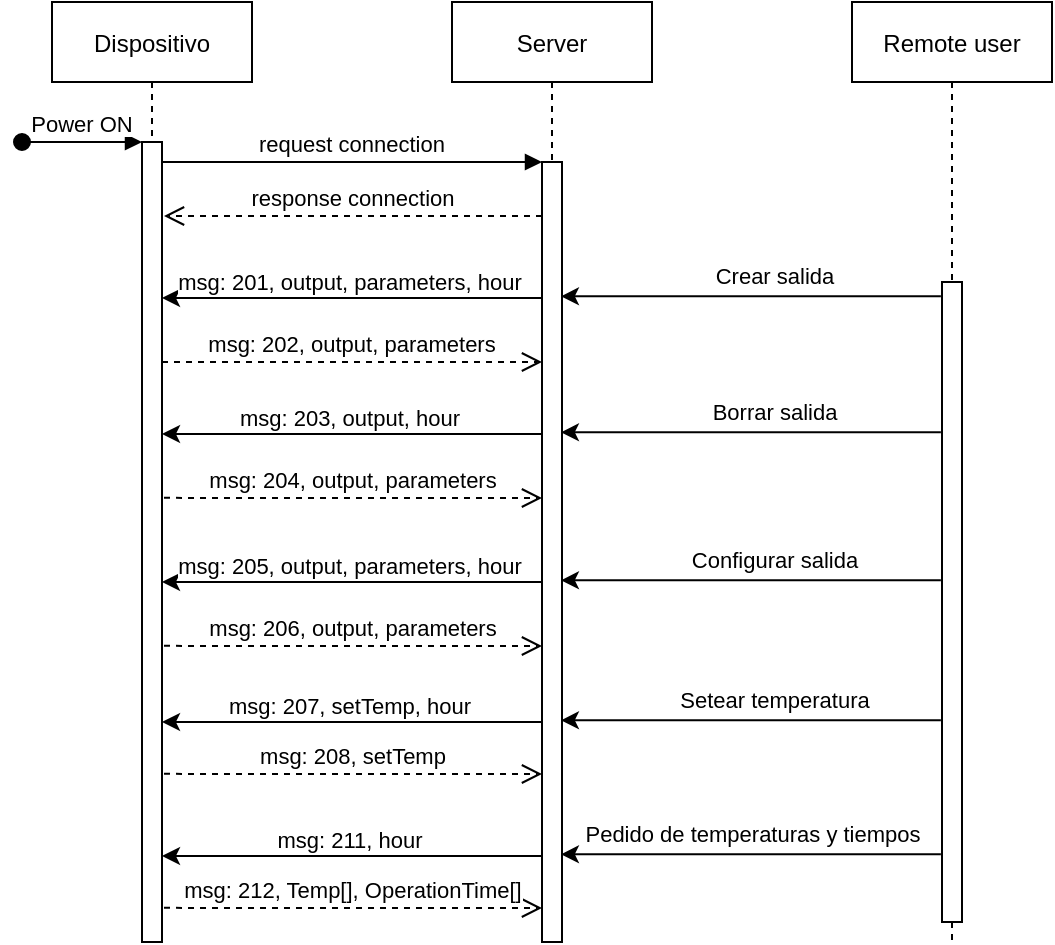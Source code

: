 <mxfile version="13.4.2" type="device"><diagram id="kgpKYQtTHZ0yAKxKKP6v" name="Page-1"><mxGraphModel dx="1422" dy="762" grid="1" gridSize="10" guides="1" tooltips="1" connect="1" arrows="1" fold="1" page="1" pageScale="1" pageWidth="850" pageHeight="1100" math="0" shadow="0"><root><mxCell id="0"/><mxCell id="1" parent="0"/><mxCell id="3nuBFxr9cyL0pnOWT2aG-1" value="Dispositivo" style="shape=umlLifeline;perimeter=lifelinePerimeter;container=1;collapsible=0;recursiveResize=0;rounded=0;shadow=0;strokeWidth=1;" parent="1" vertex="1"><mxGeometry x="120" y="80" width="100" height="470" as="geometry"/></mxCell><mxCell id="3nuBFxr9cyL0pnOWT2aG-2" value="" style="points=[];perimeter=orthogonalPerimeter;rounded=0;shadow=0;strokeWidth=1;gradientColor=#FFFFFF;" parent="3nuBFxr9cyL0pnOWT2aG-1" vertex="1"><mxGeometry x="45" y="70" width="10" height="400" as="geometry"/></mxCell><mxCell id="3nuBFxr9cyL0pnOWT2aG-3" value="Power ON" style="verticalAlign=bottom;startArrow=oval;endArrow=block;startSize=8;shadow=0;strokeWidth=1;" parent="3nuBFxr9cyL0pnOWT2aG-1" target="3nuBFxr9cyL0pnOWT2aG-2" edge="1"><mxGeometry relative="1" as="geometry"><mxPoint x="-15" y="70" as="sourcePoint"/></mxGeometry></mxCell><mxCell id="3nuBFxr9cyL0pnOWT2aG-5" value="Server" style="shape=umlLifeline;perimeter=lifelinePerimeter;container=1;collapsible=0;recursiveResize=0;rounded=0;shadow=0;strokeWidth=1;" parent="1" vertex="1"><mxGeometry x="320" y="80" width="100" height="470" as="geometry"/></mxCell><mxCell id="3nuBFxr9cyL0pnOWT2aG-6" value="" style="points=[];perimeter=orthogonalPerimeter;rounded=0;shadow=0;strokeWidth=1;" parent="3nuBFxr9cyL0pnOWT2aG-5" vertex="1"><mxGeometry x="45" y="80" width="10" height="390" as="geometry"/></mxCell><mxCell id="3nuBFxr9cyL0pnOWT2aG-7" value="response connection" style="verticalAlign=bottom;endArrow=open;dashed=1;endSize=8;shadow=0;strokeWidth=1;" parent="1" edge="1"><mxGeometry relative="1" as="geometry"><mxPoint x="176" y="187" as="targetPoint"/><mxPoint x="365" y="187" as="sourcePoint"/><Array as="points"><mxPoint x="241" y="187"/></Array></mxGeometry></mxCell><mxCell id="3nuBFxr9cyL0pnOWT2aG-8" value="request connection" style="verticalAlign=bottom;endArrow=block;entryX=0;entryY=0;shadow=0;strokeWidth=1;" parent="1" source="3nuBFxr9cyL0pnOWT2aG-2" target="3nuBFxr9cyL0pnOWT2aG-6" edge="1"><mxGeometry relative="1" as="geometry"><mxPoint x="275" y="160" as="sourcePoint"/></mxGeometry></mxCell><mxCell id="vPXkWtDfyZzsZLPDBPbb-1" value="Remote user" style="shape=umlLifeline;perimeter=lifelinePerimeter;container=1;collapsible=0;recursiveResize=0;rounded=0;shadow=0;strokeWidth=1;" vertex="1" parent="1"><mxGeometry x="520" y="80" width="100" height="470" as="geometry"/></mxCell><mxCell id="vPXkWtDfyZzsZLPDBPbb-2" value="" style="points=[];perimeter=orthogonalPerimeter;rounded=0;shadow=0;strokeWidth=1;" vertex="1" parent="vPXkWtDfyZzsZLPDBPbb-1"><mxGeometry x="45" y="140" width="10" height="320" as="geometry"/></mxCell><mxCell id="vPXkWtDfyZzsZLPDBPbb-3" value="" style="endArrow=classic;html=1;exitX=-0.056;exitY=0.001;exitDx=0;exitDy=0;exitPerimeter=0;entryX=0.944;entryY=0.251;entryDx=0;entryDy=0;entryPerimeter=0;" edge="1" parent="1"><mxGeometry width="50" height="50" relative="1" as="geometry"><mxPoint x="564.44" y="227.16" as="sourcePoint"/><mxPoint x="374.44" y="227.16" as="targetPoint"/><Array as="points"/></mxGeometry></mxCell><mxCell id="vPXkWtDfyZzsZLPDBPbb-4" value="Crear salida" style="edgeLabel;html=1;align=center;verticalAlign=middle;resizable=0;points=[];" vertex="1" connectable="0" parent="vPXkWtDfyZzsZLPDBPbb-3"><mxGeometry x="-0.122" y="1" relative="1" as="geometry"><mxPoint y="-11.16" as="offset"/></mxGeometry></mxCell><mxCell id="vPXkWtDfyZzsZLPDBPbb-5" value="" style="endArrow=classic;html=1;exitX=-0.056;exitY=0.001;exitDx=0;exitDy=0;exitPerimeter=0;entryX=0.944;entryY=0.251;entryDx=0;entryDy=0;entryPerimeter=0;" edge="1" parent="1"><mxGeometry width="50" height="50" relative="1" as="geometry"><mxPoint x="365.0" y="228.0" as="sourcePoint"/><mxPoint x="175.0" y="228.0" as="targetPoint"/><Array as="points"/></mxGeometry></mxCell><mxCell id="vPXkWtDfyZzsZLPDBPbb-7" value="msg: 201, output, parameters, hour&amp;nbsp;" style="edgeLabel;html=1;align=center;verticalAlign=middle;resizable=0;points=[];" vertex="1" connectable="0" parent="vPXkWtDfyZzsZLPDBPbb-5"><mxGeometry x="-0.158" y="-1" relative="1" as="geometry"><mxPoint x="-15" y="-7" as="offset"/></mxGeometry></mxCell><mxCell id="vPXkWtDfyZzsZLPDBPbb-8" value="msg: 202, output, parameters" style="verticalAlign=bottom;endArrow=open;dashed=1;endSize=8;shadow=0;strokeWidth=1;" edge="1" parent="1" source="3nuBFxr9cyL0pnOWT2aG-2"><mxGeometry relative="1" as="geometry"><mxPoint x="365" y="260" as="targetPoint"/><mxPoint x="180" y="260" as="sourcePoint"/><Array as="points"><mxPoint x="196" y="260"/><mxPoint x="241" y="260"/></Array></mxGeometry></mxCell><mxCell id="vPXkWtDfyZzsZLPDBPbb-9" value="" style="endArrow=classic;html=1;exitX=-0.056;exitY=0.001;exitDx=0;exitDy=0;exitPerimeter=0;entryX=0.944;entryY=0.251;entryDx=0;entryDy=0;entryPerimeter=0;" edge="1" parent="1"><mxGeometry width="50" height="50" relative="1" as="geometry"><mxPoint x="564.44" y="369.16" as="sourcePoint"/><mxPoint x="374.44" y="369.16" as="targetPoint"/><Array as="points"/></mxGeometry></mxCell><mxCell id="vPXkWtDfyZzsZLPDBPbb-10" value="Configurar salida" style="edgeLabel;html=1;align=center;verticalAlign=middle;resizable=0;points=[];" vertex="1" connectable="0" parent="vPXkWtDfyZzsZLPDBPbb-9"><mxGeometry x="-0.122" y="1" relative="1" as="geometry"><mxPoint y="-11.16" as="offset"/></mxGeometry></mxCell><mxCell id="vPXkWtDfyZzsZLPDBPbb-11" value="" style="endArrow=classic;html=1;exitX=-0.056;exitY=0.001;exitDx=0;exitDy=0;exitPerimeter=0;entryX=0.944;entryY=0.251;entryDx=0;entryDy=0;entryPerimeter=0;" edge="1" parent="1"><mxGeometry width="50" height="50" relative="1" as="geometry"><mxPoint x="365" y="370.0" as="sourcePoint"/><mxPoint x="175" y="370.0" as="targetPoint"/><Array as="points"/></mxGeometry></mxCell><mxCell id="vPXkWtDfyZzsZLPDBPbb-12" value="msg: 205, output, parameters, hour&amp;nbsp;" style="edgeLabel;html=1;align=center;verticalAlign=middle;resizable=0;points=[];" vertex="1" connectable="0" parent="vPXkWtDfyZzsZLPDBPbb-11"><mxGeometry x="-0.158" y="-1" relative="1" as="geometry"><mxPoint x="-15" y="-7" as="offset"/></mxGeometry></mxCell><mxCell id="vPXkWtDfyZzsZLPDBPbb-13" value="msg: 206, output, parameters" style="verticalAlign=bottom;endArrow=open;dashed=1;endSize=8;shadow=0;strokeWidth=1;exitX=1.1;exitY=0.297;exitDx=0;exitDy=0;exitPerimeter=0;" edge="1" parent="1"><mxGeometry relative="1" as="geometry"><mxPoint x="365" y="402" as="targetPoint"/><mxPoint x="176" y="401.89" as="sourcePoint"/><Array as="points"><mxPoint x="196" y="402"/><mxPoint x="241" y="402"/></Array></mxGeometry></mxCell><mxCell id="vPXkWtDfyZzsZLPDBPbb-14" value="" style="endArrow=classic;html=1;exitX=-0.056;exitY=0.001;exitDx=0;exitDy=0;exitPerimeter=0;entryX=0.944;entryY=0.251;entryDx=0;entryDy=0;entryPerimeter=0;" edge="1" parent="1"><mxGeometry width="50" height="50" relative="1" as="geometry"><mxPoint x="564.44" y="439.16" as="sourcePoint"/><mxPoint x="374.44" y="439.16" as="targetPoint"/><Array as="points"/></mxGeometry></mxCell><mxCell id="vPXkWtDfyZzsZLPDBPbb-15" value="Setear temperatura" style="edgeLabel;html=1;align=center;verticalAlign=middle;resizable=0;points=[];" vertex="1" connectable="0" parent="vPXkWtDfyZzsZLPDBPbb-14"><mxGeometry x="-0.122" y="1" relative="1" as="geometry"><mxPoint y="-11.16" as="offset"/></mxGeometry></mxCell><mxCell id="vPXkWtDfyZzsZLPDBPbb-16" value="" style="endArrow=classic;html=1;exitX=-0.056;exitY=0.001;exitDx=0;exitDy=0;exitPerimeter=0;entryX=0.944;entryY=0.251;entryDx=0;entryDy=0;entryPerimeter=0;" edge="1" parent="1"><mxGeometry width="50" height="50" relative="1" as="geometry"><mxPoint x="365" y="440.0" as="sourcePoint"/><mxPoint x="175" y="440.0" as="targetPoint"/><Array as="points"/></mxGeometry></mxCell><mxCell id="vPXkWtDfyZzsZLPDBPbb-17" value="msg: 207, setTemp, hour&amp;nbsp;" style="edgeLabel;html=1;align=center;verticalAlign=middle;resizable=0;points=[];" vertex="1" connectable="0" parent="vPXkWtDfyZzsZLPDBPbb-16"><mxGeometry x="-0.158" y="-1" relative="1" as="geometry"><mxPoint x="-15" y="-7" as="offset"/></mxGeometry></mxCell><mxCell id="vPXkWtDfyZzsZLPDBPbb-18" value="msg: 208, setTemp" style="verticalAlign=bottom;endArrow=open;dashed=1;endSize=8;shadow=0;strokeWidth=1;exitX=1.1;exitY=0.297;exitDx=0;exitDy=0;exitPerimeter=0;" edge="1" parent="1"><mxGeometry relative="1" as="geometry"><mxPoint x="365" y="466" as="targetPoint"/><mxPoint x="176" y="465.89" as="sourcePoint"/><Array as="points"><mxPoint x="196" y="466"/><mxPoint x="241" y="466"/></Array></mxGeometry></mxCell><mxCell id="vPXkWtDfyZzsZLPDBPbb-19" value="" style="endArrow=classic;html=1;exitX=-0.056;exitY=0.001;exitDx=0;exitDy=0;exitPerimeter=0;entryX=0.944;entryY=0.251;entryDx=0;entryDy=0;entryPerimeter=0;" edge="1" parent="1"><mxGeometry width="50" height="50" relative="1" as="geometry"><mxPoint x="564.44" y="295.16" as="sourcePoint"/><mxPoint x="374.44" y="295.16" as="targetPoint"/><Array as="points"/></mxGeometry></mxCell><mxCell id="vPXkWtDfyZzsZLPDBPbb-20" value="Borrar salida" style="edgeLabel;html=1;align=center;verticalAlign=middle;resizable=0;points=[];" vertex="1" connectable="0" parent="vPXkWtDfyZzsZLPDBPbb-19"><mxGeometry x="-0.122" y="1" relative="1" as="geometry"><mxPoint y="-11.16" as="offset"/></mxGeometry></mxCell><mxCell id="vPXkWtDfyZzsZLPDBPbb-21" value="" style="endArrow=classic;html=1;exitX=-0.056;exitY=0.001;exitDx=0;exitDy=0;exitPerimeter=0;entryX=0.944;entryY=0.251;entryDx=0;entryDy=0;entryPerimeter=0;" edge="1" parent="1"><mxGeometry width="50" height="50" relative="1" as="geometry"><mxPoint x="365" y="296.0" as="sourcePoint"/><mxPoint x="175" y="296.0" as="targetPoint"/><Array as="points"/></mxGeometry></mxCell><mxCell id="vPXkWtDfyZzsZLPDBPbb-22" value="msg: 203, output, hour&amp;nbsp;" style="edgeLabel;html=1;align=center;verticalAlign=middle;resizable=0;points=[];" vertex="1" connectable="0" parent="vPXkWtDfyZzsZLPDBPbb-21"><mxGeometry x="-0.158" y="-1" relative="1" as="geometry"><mxPoint x="-15" y="-7" as="offset"/></mxGeometry></mxCell><mxCell id="vPXkWtDfyZzsZLPDBPbb-23" value="msg: 204, output, parameters" style="verticalAlign=bottom;endArrow=open;dashed=1;endSize=8;shadow=0;strokeWidth=1;exitX=1.1;exitY=0.297;exitDx=0;exitDy=0;exitPerimeter=0;" edge="1" parent="1"><mxGeometry relative="1" as="geometry"><mxPoint x="365" y="328" as="targetPoint"/><mxPoint x="176" y="327.89" as="sourcePoint"/><Array as="points"><mxPoint x="196" y="328"/><mxPoint x="241" y="328"/></Array></mxGeometry></mxCell><mxCell id="vPXkWtDfyZzsZLPDBPbb-25" value="" style="endArrow=classic;html=1;exitX=-0.056;exitY=0.001;exitDx=0;exitDy=0;exitPerimeter=0;entryX=0.944;entryY=0.251;entryDx=0;entryDy=0;entryPerimeter=0;" edge="1" parent="1"><mxGeometry width="50" height="50" relative="1" as="geometry"><mxPoint x="564.44" y="506.16" as="sourcePoint"/><mxPoint x="374.44" y="506.16" as="targetPoint"/><Array as="points"/></mxGeometry></mxCell><mxCell id="vPXkWtDfyZzsZLPDBPbb-26" value="Pedido de temperaturas y tiempos" style="edgeLabel;html=1;align=center;verticalAlign=middle;resizable=0;points=[];" vertex="1" connectable="0" parent="vPXkWtDfyZzsZLPDBPbb-25"><mxGeometry x="-0.122" y="1" relative="1" as="geometry"><mxPoint x="-10.99" y="-11.16" as="offset"/></mxGeometry></mxCell><mxCell id="vPXkWtDfyZzsZLPDBPbb-27" value="" style="endArrow=classic;html=1;exitX=-0.056;exitY=0.001;exitDx=0;exitDy=0;exitPerimeter=0;entryX=0.944;entryY=0.251;entryDx=0;entryDy=0;entryPerimeter=0;" edge="1" parent="1"><mxGeometry width="50" height="50" relative="1" as="geometry"><mxPoint x="365" y="507.0" as="sourcePoint"/><mxPoint x="175" y="507.0" as="targetPoint"/><Array as="points"/></mxGeometry></mxCell><mxCell id="vPXkWtDfyZzsZLPDBPbb-28" value="msg: 211, hour&amp;nbsp;" style="edgeLabel;html=1;align=center;verticalAlign=middle;resizable=0;points=[];" vertex="1" connectable="0" parent="vPXkWtDfyZzsZLPDBPbb-27"><mxGeometry x="-0.158" y="-1" relative="1" as="geometry"><mxPoint x="-15" y="-7" as="offset"/></mxGeometry></mxCell><mxCell id="vPXkWtDfyZzsZLPDBPbb-29" value="msg: 212, Temp[], OperationTime[]" style="verticalAlign=bottom;endArrow=open;dashed=1;endSize=8;shadow=0;strokeWidth=1;exitX=1.1;exitY=0.297;exitDx=0;exitDy=0;exitPerimeter=0;" edge="1" parent="1"><mxGeometry relative="1" as="geometry"><mxPoint x="365" y="533.0" as="targetPoint"/><mxPoint x="176" y="532.89" as="sourcePoint"/><Array as="points"><mxPoint x="196" y="533"/><mxPoint x="241" y="533"/></Array></mxGeometry></mxCell></root></mxGraphModel></diagram></mxfile>